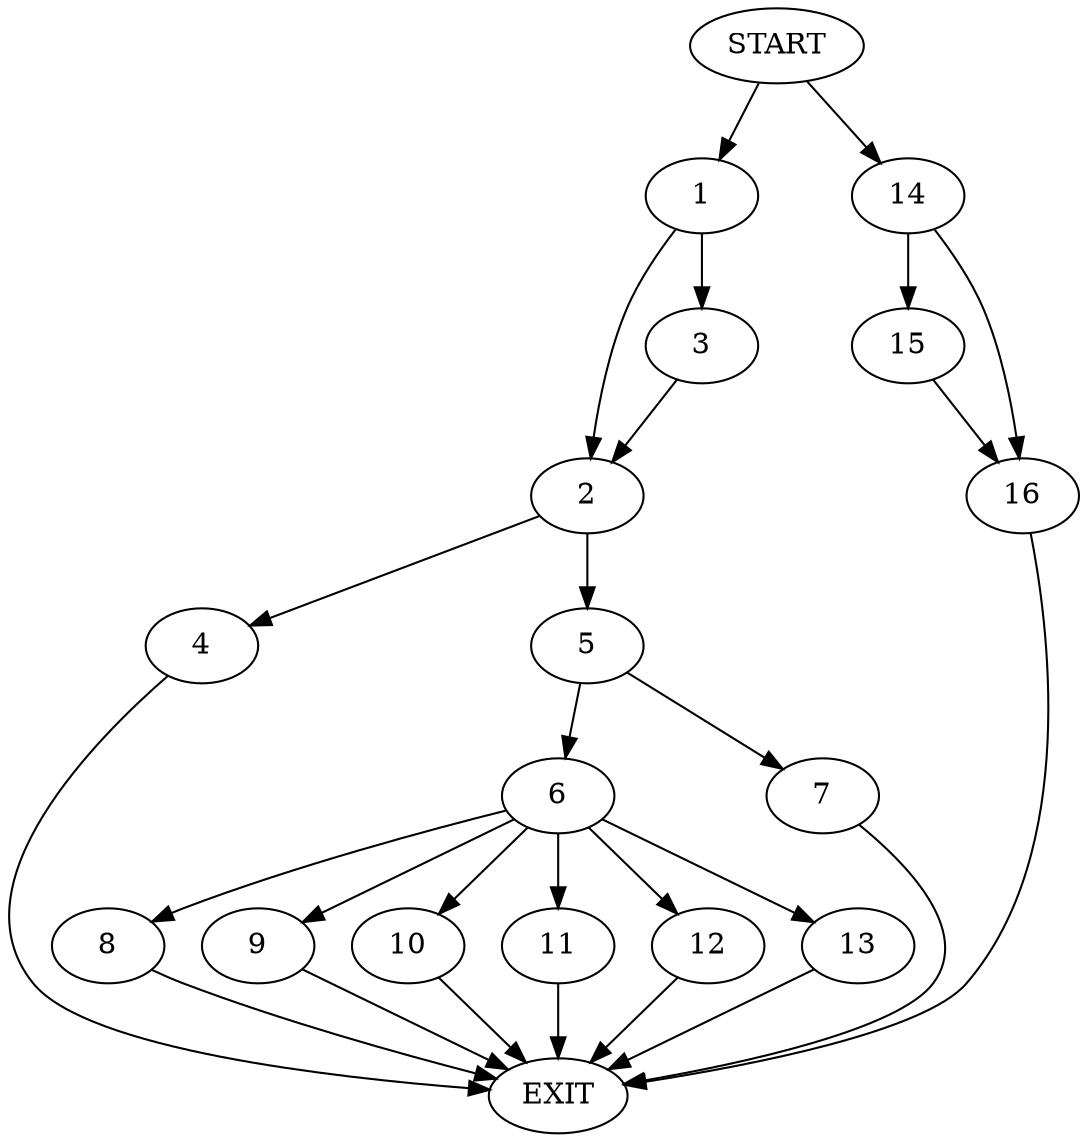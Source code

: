 digraph {
0 [label="START"]
17 [label="EXIT"]
0 -> 1
1 -> 2
1 -> 3
2 -> 4
2 -> 5
3 -> 2
5 -> 6
5 -> 7
4 -> 17
7 -> 17
6 -> 8
6 -> 9
6 -> 10
6 -> 11
6 -> 12
6 -> 13
12 -> 17
13 -> 17
9 -> 17
10 -> 17
11 -> 17
8 -> 17
0 -> 14
14 -> 15
14 -> 16
16 -> 17
15 -> 16
}
